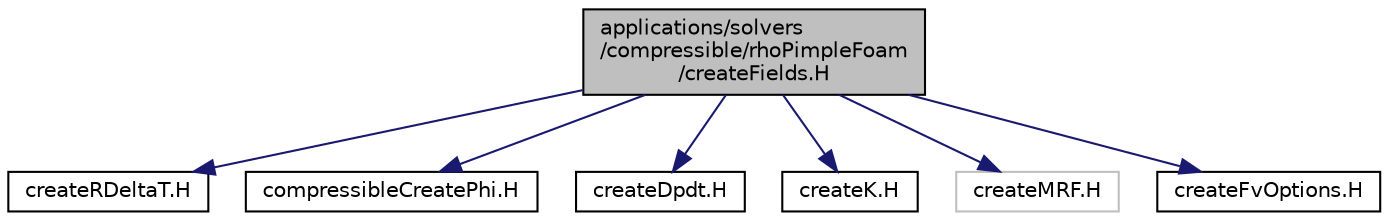 digraph "applications/solvers/compressible/rhoPimpleFoam/createFields.H"
{
  bgcolor="transparent";
  edge [fontname="Helvetica",fontsize="10",labelfontname="Helvetica",labelfontsize="10"];
  node [fontname="Helvetica",fontsize="10",shape=record];
  Node1 [label="applications/solvers\l/compressible/rhoPimpleFoam\l/createFields.H",height=0.2,width=0.4,color="black", fillcolor="grey75", style="filled" fontcolor="black"];
  Node1 -> Node2 [color="midnightblue",fontsize="10",style="solid",fontname="Helvetica"];
  Node2 [label="createRDeltaT.H",height=0.2,width=0.4,color="black",URL="$createRDeltaT_8H.html"];
  Node1 -> Node3 [color="midnightblue",fontsize="10",style="solid",fontname="Helvetica"];
  Node3 [label="compressibleCreatePhi.H",height=0.2,width=0.4,color="black",URL="$compressibleCreatePhi_8H.html",tooltip="Creates and initialises the face-flux field phi. "];
  Node1 -> Node4 [color="midnightblue",fontsize="10",style="solid",fontname="Helvetica"];
  Node4 [label="createDpdt.H",height=0.2,width=0.4,color="black",URL="$createDpdt_8H.html"];
  Node1 -> Node5 [color="midnightblue",fontsize="10",style="solid",fontname="Helvetica"];
  Node5 [label="createK.H",height=0.2,width=0.4,color="black",URL="$createK_8H.html"];
  Node1 -> Node6 [color="midnightblue",fontsize="10",style="solid",fontname="Helvetica"];
  Node6 [label="createMRF.H",height=0.2,width=0.4,color="grey75"];
  Node1 -> Node7 [color="midnightblue",fontsize="10",style="solid",fontname="Helvetica"];
  Node7 [label="createFvOptions.H",height=0.2,width=0.4,color="black",URL="$createFvOptions_8H.html"];
}
